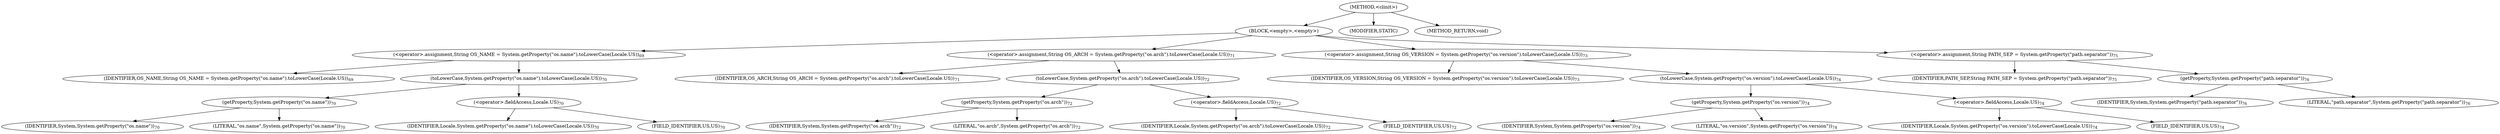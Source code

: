 digraph "&lt;clinit&gt;" {  
"524" [label = <(METHOD,&lt;clinit&gt;)> ]
"525" [label = <(BLOCK,&lt;empty&gt;,&lt;empty&gt;)> ]
"526" [label = <(&lt;operator&gt;.assignment,String OS_NAME = System.getProperty(&quot;os.name&quot;).toLowerCase(Locale.US))<SUB>69</SUB>> ]
"527" [label = <(IDENTIFIER,OS_NAME,String OS_NAME = System.getProperty(&quot;os.name&quot;).toLowerCase(Locale.US))<SUB>69</SUB>> ]
"528" [label = <(toLowerCase,System.getProperty(&quot;os.name&quot;).toLowerCase(Locale.US))<SUB>70</SUB>> ]
"529" [label = <(getProperty,System.getProperty(&quot;os.name&quot;))<SUB>70</SUB>> ]
"530" [label = <(IDENTIFIER,System,System.getProperty(&quot;os.name&quot;))<SUB>70</SUB>> ]
"531" [label = <(LITERAL,&quot;os.name&quot;,System.getProperty(&quot;os.name&quot;))<SUB>70</SUB>> ]
"532" [label = <(&lt;operator&gt;.fieldAccess,Locale.US)<SUB>70</SUB>> ]
"533" [label = <(IDENTIFIER,Locale,System.getProperty(&quot;os.name&quot;).toLowerCase(Locale.US))<SUB>70</SUB>> ]
"534" [label = <(FIELD_IDENTIFIER,US,US)<SUB>70</SUB>> ]
"535" [label = <(&lt;operator&gt;.assignment,String OS_ARCH = System.getProperty(&quot;os.arch&quot;).toLowerCase(Locale.US))<SUB>71</SUB>> ]
"536" [label = <(IDENTIFIER,OS_ARCH,String OS_ARCH = System.getProperty(&quot;os.arch&quot;).toLowerCase(Locale.US))<SUB>71</SUB>> ]
"537" [label = <(toLowerCase,System.getProperty(&quot;os.arch&quot;).toLowerCase(Locale.US))<SUB>72</SUB>> ]
"538" [label = <(getProperty,System.getProperty(&quot;os.arch&quot;))<SUB>72</SUB>> ]
"539" [label = <(IDENTIFIER,System,System.getProperty(&quot;os.arch&quot;))<SUB>72</SUB>> ]
"540" [label = <(LITERAL,&quot;os.arch&quot;,System.getProperty(&quot;os.arch&quot;))<SUB>72</SUB>> ]
"541" [label = <(&lt;operator&gt;.fieldAccess,Locale.US)<SUB>72</SUB>> ]
"542" [label = <(IDENTIFIER,Locale,System.getProperty(&quot;os.arch&quot;).toLowerCase(Locale.US))<SUB>72</SUB>> ]
"543" [label = <(FIELD_IDENTIFIER,US,US)<SUB>72</SUB>> ]
"544" [label = <(&lt;operator&gt;.assignment,String OS_VERSION = System.getProperty(&quot;os.version&quot;).toLowerCase(Locale.US))<SUB>73</SUB>> ]
"545" [label = <(IDENTIFIER,OS_VERSION,String OS_VERSION = System.getProperty(&quot;os.version&quot;).toLowerCase(Locale.US))<SUB>73</SUB>> ]
"546" [label = <(toLowerCase,System.getProperty(&quot;os.version&quot;).toLowerCase(Locale.US))<SUB>74</SUB>> ]
"547" [label = <(getProperty,System.getProperty(&quot;os.version&quot;))<SUB>74</SUB>> ]
"548" [label = <(IDENTIFIER,System,System.getProperty(&quot;os.version&quot;))<SUB>74</SUB>> ]
"549" [label = <(LITERAL,&quot;os.version&quot;,System.getProperty(&quot;os.version&quot;))<SUB>74</SUB>> ]
"550" [label = <(&lt;operator&gt;.fieldAccess,Locale.US)<SUB>74</SUB>> ]
"551" [label = <(IDENTIFIER,Locale,System.getProperty(&quot;os.version&quot;).toLowerCase(Locale.US))<SUB>74</SUB>> ]
"552" [label = <(FIELD_IDENTIFIER,US,US)<SUB>74</SUB>> ]
"553" [label = <(&lt;operator&gt;.assignment,String PATH_SEP = System.getProperty(&quot;path.separator&quot;))<SUB>75</SUB>> ]
"554" [label = <(IDENTIFIER,PATH_SEP,String PATH_SEP = System.getProperty(&quot;path.separator&quot;))<SUB>75</SUB>> ]
"555" [label = <(getProperty,System.getProperty(&quot;path.separator&quot;))<SUB>76</SUB>> ]
"556" [label = <(IDENTIFIER,System,System.getProperty(&quot;path.separator&quot;))<SUB>76</SUB>> ]
"557" [label = <(LITERAL,&quot;path.separator&quot;,System.getProperty(&quot;path.separator&quot;))<SUB>76</SUB>> ]
"558" [label = <(MODIFIER,STATIC)> ]
"559" [label = <(METHOD_RETURN,void)> ]
  "524" -> "525" 
  "524" -> "558" 
  "524" -> "559" 
  "525" -> "526" 
  "525" -> "535" 
  "525" -> "544" 
  "525" -> "553" 
  "526" -> "527" 
  "526" -> "528" 
  "528" -> "529" 
  "528" -> "532" 
  "529" -> "530" 
  "529" -> "531" 
  "532" -> "533" 
  "532" -> "534" 
  "535" -> "536" 
  "535" -> "537" 
  "537" -> "538" 
  "537" -> "541" 
  "538" -> "539" 
  "538" -> "540" 
  "541" -> "542" 
  "541" -> "543" 
  "544" -> "545" 
  "544" -> "546" 
  "546" -> "547" 
  "546" -> "550" 
  "547" -> "548" 
  "547" -> "549" 
  "550" -> "551" 
  "550" -> "552" 
  "553" -> "554" 
  "553" -> "555" 
  "555" -> "556" 
  "555" -> "557" 
}

